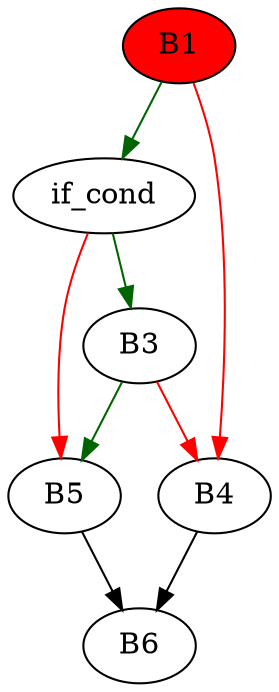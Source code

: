 strict digraph f {
	// Node definitions.
	B1 [
		entry=true
		fillcolor=red
		style=filled
	];
	if_cond;
	B3;
	B4;
	B5;
	B6;

	// Edge definitions.
	B1 -> if_cond [
		color=darkgreen
		cond=true
	];
	B1 -> B4 [
		color=red
		cond=false
	];
	if_cond -> B3 [
		color=darkgreen
		cond=true
	];
	if_cond -> B5 [
		color=red
		cond=false
	];
	B3 -> B4 [
		color=red
		cond=false
	];
	B3 -> B5 [
		color=darkgreen
		cond=true
	];
	B4 -> B6;
	B5 -> B6;
}